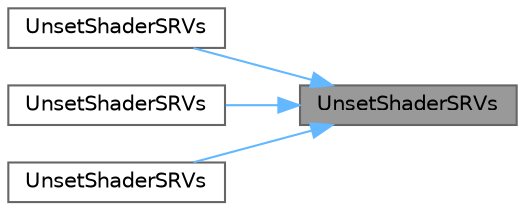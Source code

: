 digraph "UnsetShaderSRVs"
{
 // INTERACTIVE_SVG=YES
 // LATEX_PDF_SIZE
  bgcolor="transparent";
  edge [fontname=Helvetica,fontsize=10,labelfontname=Helvetica,labelfontsize=10];
  node [fontname=Helvetica,fontsize=10,shape=box,height=0.2,width=0.4];
  rankdir="RL";
  Node1 [id="Node000001",label="UnsetShaderSRVs",height=0.2,width=0.4,color="gray40", fillcolor="grey60", style="filled", fontcolor="black",tooltip=" "];
  Node1 -> Node2 [id="edge1_Node000001_Node000002",dir="back",color="steelblue1",style="solid",tooltip=" "];
  Node2 [id="Node000002",label="UnsetShaderSRVs",height=0.2,width=0.4,color="grey40", fillcolor="white", style="filled",URL="$dc/d10/ShaderParameterStruct_8h.html#a94da79e4cb43b83b46850fd290521332",tooltip=" "];
  Node1 -> Node3 [id="edge2_Node000001_Node000003",dir="back",color="steelblue1",style="solid",tooltip=" "];
  Node3 [id="Node000003",label="UnsetShaderSRVs",height=0.2,width=0.4,color="grey40", fillcolor="white", style="filled",URL="$dc/d10/ShaderParameterStruct_8h.html#a426c5890ef6e1ede131b66e288f51193",tooltip="Unset compute shader SRVs."];
  Node1 -> Node4 [id="edge3_Node000001_Node000004",dir="back",color="steelblue1",style="solid",tooltip=" "];
  Node4 [id="Node000004",label="UnsetShaderSRVs",height=0.2,width=0.4,color="grey40", fillcolor="white", style="filled",URL="$dc/d10/ShaderParameterStruct_8h.html#af0127b8f2fbac3000feba1c673d86e4a",tooltip="Unset compute shader SRVs."];
}
